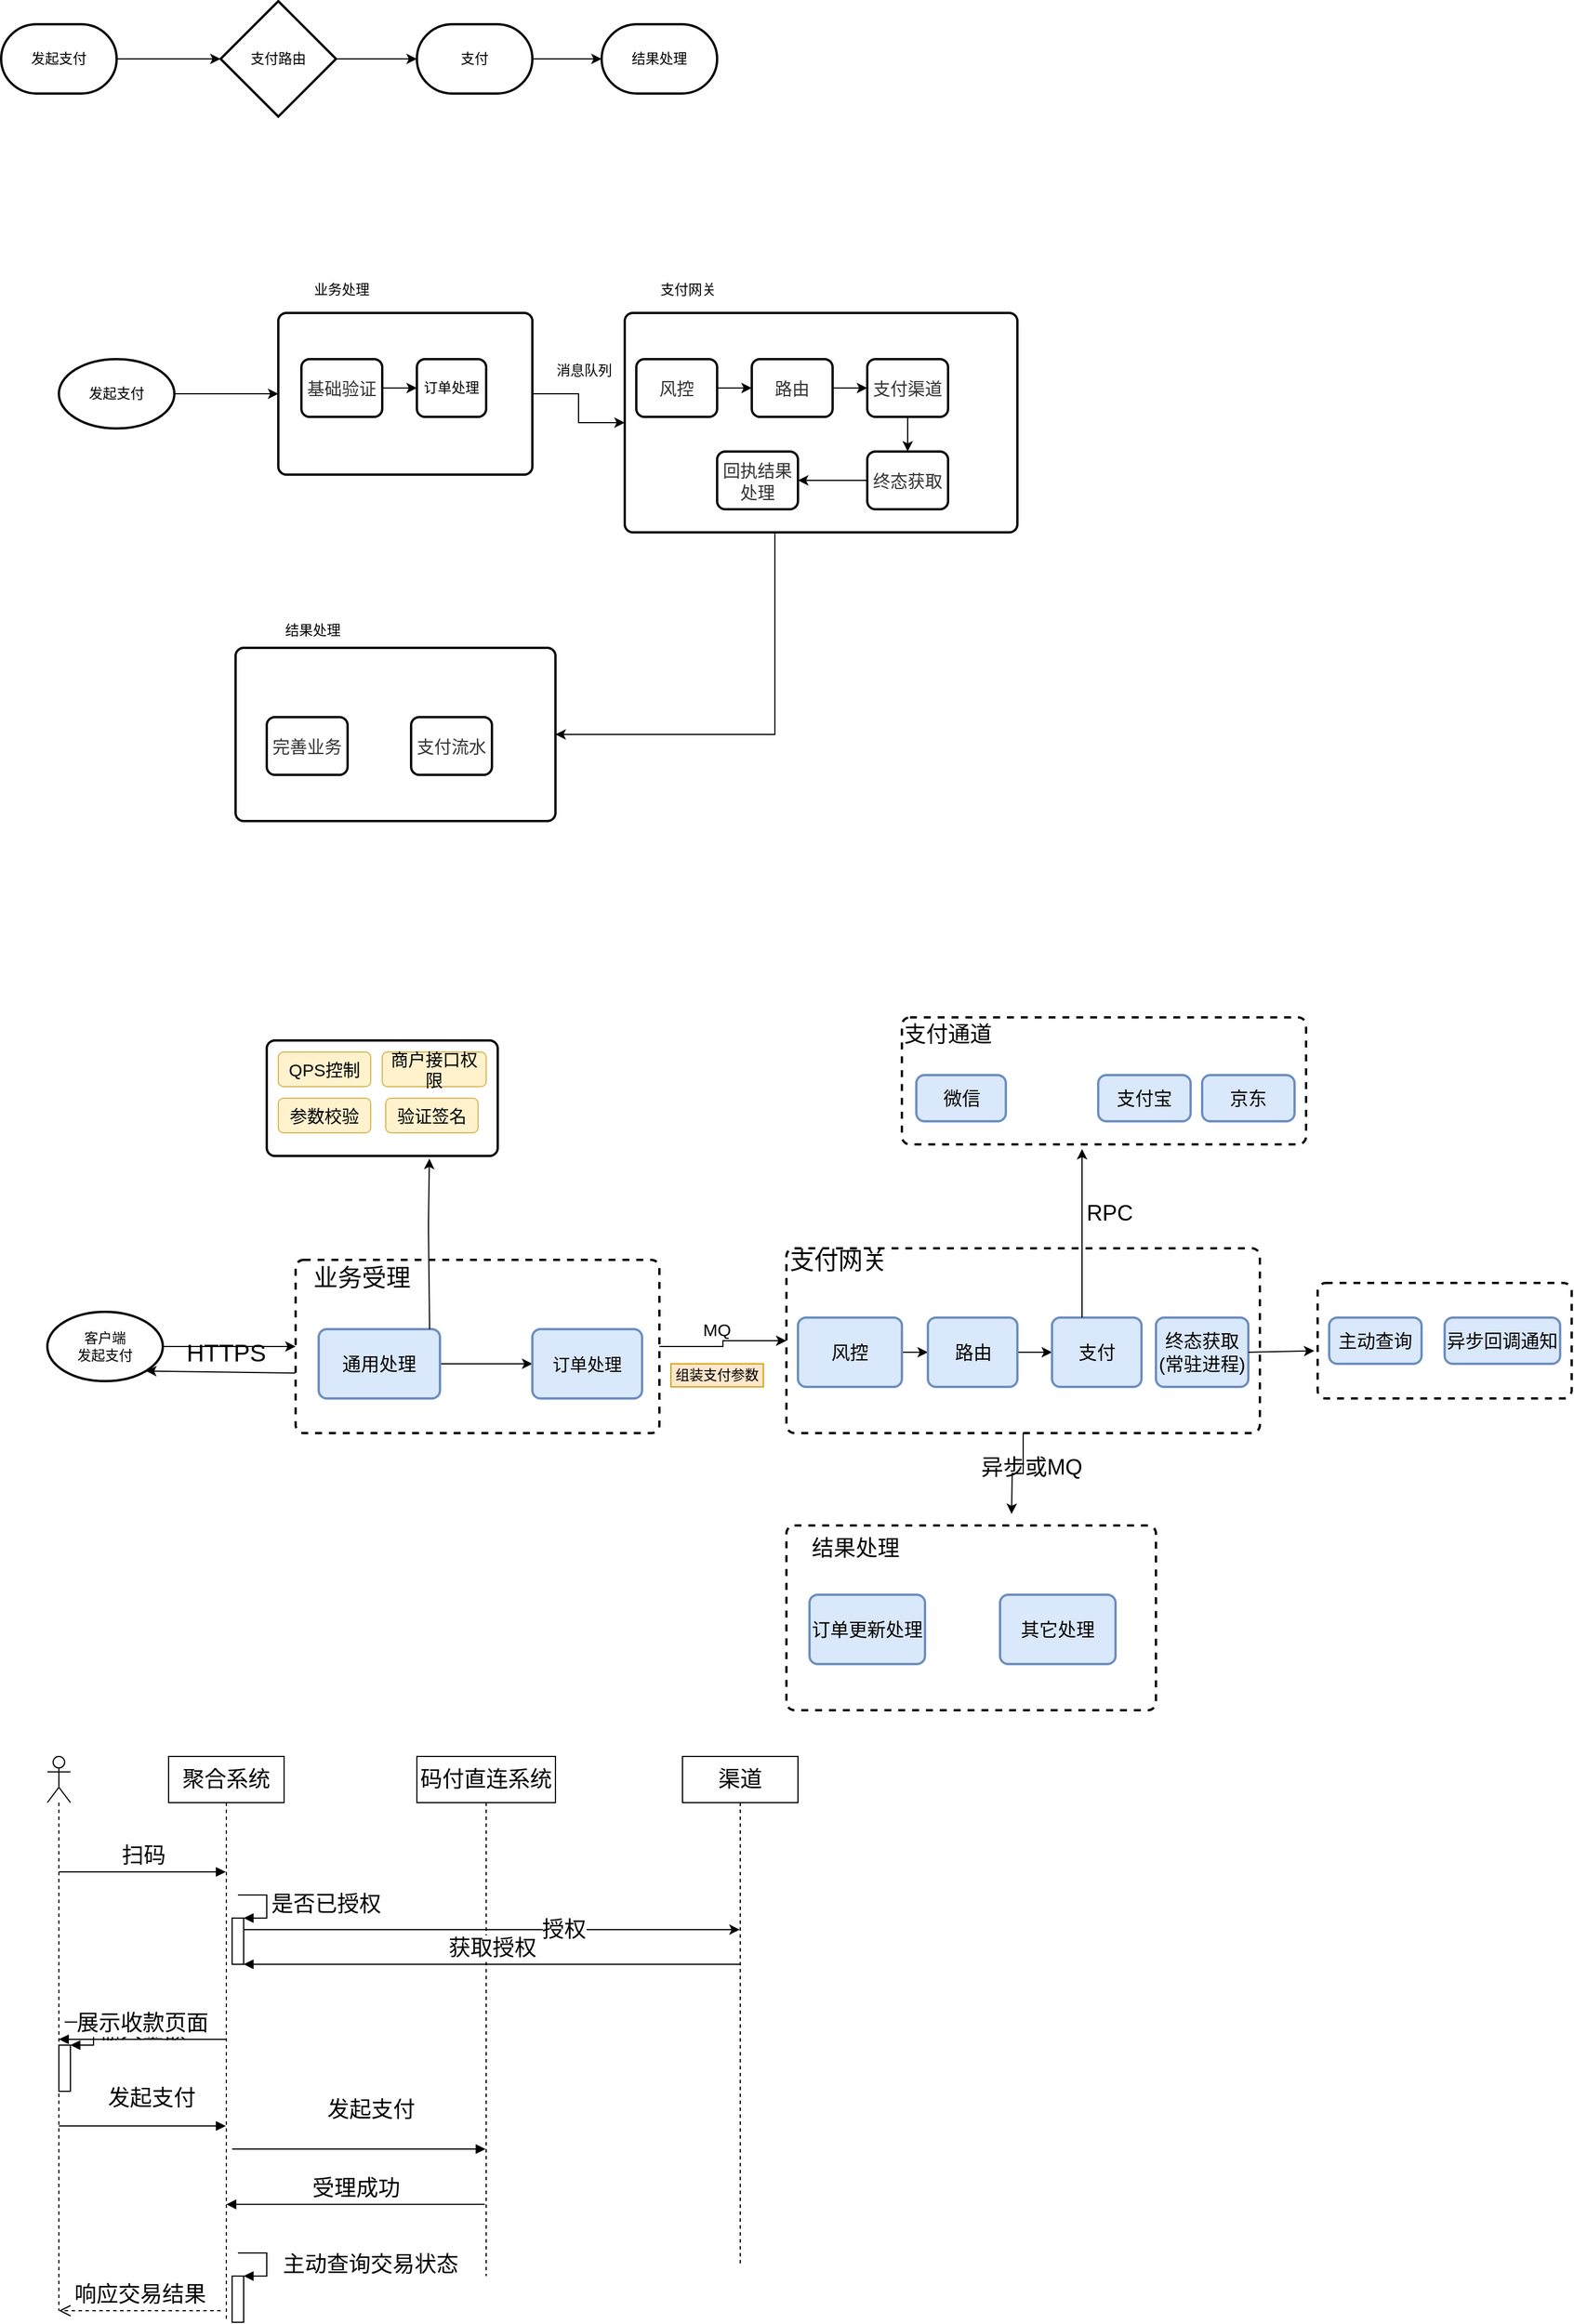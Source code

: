 <mxfile version="12.7.0" type="github">
  <diagram id="icoGu03oYGABaPcr3V4Y" name="Page-1">
    <mxGraphModel dx="1038" dy="547" grid="1" gridSize="10" guides="1" tooltips="1" connect="1" arrows="1" fold="1" page="1" pageScale="1" pageWidth="827" pageHeight="1169" math="0" shadow="0">
      <root>
        <mxCell id="0"/>
        <mxCell id="1" parent="0"/>
        <mxCell id="W3oitvMvnciTX-xYWSEt-6" value="" style="edgeStyle=orthogonalEdgeStyle;rounded=0;orthogonalLoop=1;jettySize=auto;html=1;" parent="1" source="W3oitvMvnciTX-xYWSEt-1" target="W3oitvMvnciTX-xYWSEt-5" edge="1">
          <mxGeometry relative="1" as="geometry"/>
        </mxCell>
        <mxCell id="W3oitvMvnciTX-xYWSEt-1" value="发起支付" style="strokeWidth=2;html=1;shape=mxgraph.flowchart.terminator;whiteSpace=wrap;" parent="1" vertex="1">
          <mxGeometry x="40" y="200" width="100" height="60" as="geometry"/>
        </mxCell>
        <mxCell id="W3oitvMvnciTX-xYWSEt-8" value="" style="edgeStyle=orthogonalEdgeStyle;rounded=0;orthogonalLoop=1;jettySize=auto;html=1;" parent="1" source="W3oitvMvnciTX-xYWSEt-5" target="W3oitvMvnciTX-xYWSEt-7" edge="1">
          <mxGeometry relative="1" as="geometry"/>
        </mxCell>
        <mxCell id="W3oitvMvnciTX-xYWSEt-5" value="支付路由" style="strokeWidth=2;html=1;shape=mxgraph.flowchart.decision;whiteSpace=wrap;" parent="1" vertex="1">
          <mxGeometry x="230" y="180" width="100" height="100" as="geometry"/>
        </mxCell>
        <mxCell id="W3oitvMvnciTX-xYWSEt-10" value="" style="edgeStyle=orthogonalEdgeStyle;rounded=0;orthogonalLoop=1;jettySize=auto;html=1;" parent="1" source="W3oitvMvnciTX-xYWSEt-7" target="W3oitvMvnciTX-xYWSEt-9" edge="1">
          <mxGeometry relative="1" as="geometry"/>
        </mxCell>
        <mxCell id="W3oitvMvnciTX-xYWSEt-7" value="支付" style="strokeWidth=2;html=1;shape=mxgraph.flowchart.terminator;whiteSpace=wrap;" parent="1" vertex="1">
          <mxGeometry x="400" y="200" width="100" height="60" as="geometry"/>
        </mxCell>
        <mxCell id="W3oitvMvnciTX-xYWSEt-9" value="结果处理" style="strokeWidth=2;html=1;shape=mxgraph.flowchart.terminator;whiteSpace=wrap;" parent="1" vertex="1">
          <mxGeometry x="560" y="200" width="100" height="60" as="geometry"/>
        </mxCell>
        <mxCell id="W3oitvMvnciTX-xYWSEt-13" value="" style="edgeStyle=orthogonalEdgeStyle;rounded=0;orthogonalLoop=1;jettySize=auto;html=1;" parent="1" source="W3oitvMvnciTX-xYWSEt-11" target="W3oitvMvnciTX-xYWSEt-12" edge="1">
          <mxGeometry relative="1" as="geometry"/>
        </mxCell>
        <mxCell id="W3oitvMvnciTX-xYWSEt-11" value="发起支付" style="strokeWidth=2;html=1;shape=mxgraph.flowchart.start_1;whiteSpace=wrap;" parent="1" vertex="1">
          <mxGeometry x="90" y="490" width="100" height="60" as="geometry"/>
        </mxCell>
        <mxCell id="W3oitvMvnciTX-xYWSEt-22" value="" style="edgeStyle=orthogonalEdgeStyle;rounded=0;orthogonalLoop=1;jettySize=auto;html=1;" parent="1" source="W3oitvMvnciTX-xYWSEt-12" target="W3oitvMvnciTX-xYWSEt-21" edge="1">
          <mxGeometry relative="1" as="geometry"/>
        </mxCell>
        <mxCell id="W3oitvMvnciTX-xYWSEt-12" value="" style="rounded=1;whiteSpace=wrap;html=1;absoluteArcSize=1;arcSize=14;strokeWidth=2;" parent="1" vertex="1">
          <mxGeometry x="280" y="450" width="220" height="140" as="geometry"/>
        </mxCell>
        <mxCell id="W3oitvMvnciTX-xYWSEt-34" value="" style="edgeStyle=orthogonalEdgeStyle;rounded=0;orthogonalLoop=1;jettySize=auto;html=1;" parent="1" source="W3oitvMvnciTX-xYWSEt-21" target="W3oitvMvnciTX-xYWSEt-33" edge="1">
          <mxGeometry relative="1" as="geometry">
            <Array as="points">
              <mxPoint x="710" y="815"/>
            </Array>
          </mxGeometry>
        </mxCell>
        <mxCell id="W3oitvMvnciTX-xYWSEt-21" value="" style="rounded=1;whiteSpace=wrap;html=1;absoluteArcSize=1;arcSize=14;strokeWidth=2;" parent="1" vertex="1">
          <mxGeometry x="580" y="450" width="340" height="190" as="geometry"/>
        </mxCell>
        <mxCell id="W3oitvMvnciTX-xYWSEt-33" value="" style="rounded=1;whiteSpace=wrap;html=1;absoluteArcSize=1;arcSize=14;strokeWidth=2;" parent="1" vertex="1">
          <mxGeometry x="243" y="740" width="277" height="150" as="geometry"/>
        </mxCell>
        <mxCell id="W3oitvMvnciTX-xYWSEt-17" value="" style="edgeStyle=orthogonalEdgeStyle;rounded=0;orthogonalLoop=1;jettySize=auto;html=1;" parent="1" source="W3oitvMvnciTX-xYWSEt-15" target="W3oitvMvnciTX-xYWSEt-16" edge="1">
          <mxGeometry relative="1" as="geometry"/>
        </mxCell>
        <mxCell id="W3oitvMvnciTX-xYWSEt-15" value="&lt;span style=&quot;color: rgb(51 , 51 , 51) ; font-family: &amp;#34;helvetica neue&amp;#34; , &amp;#34;arial&amp;#34; , &amp;#34;hiragino sans gb&amp;#34; , &amp;#34;stheiti&amp;#34; , &amp;#34;microsoft yahei&amp;#34; , &amp;#34;wenquanyi micro hei&amp;#34; , &amp;#34;simsun&amp;#34; , &amp;#34;song&amp;#34; , sans-serif ; font-size: 15px ; background-color: rgb(255 , 255 , 255)&quot;&gt;基础验证&lt;/span&gt;" style="rounded=1;whiteSpace=wrap;html=1;absoluteArcSize=1;arcSize=14;strokeWidth=2;" parent="1" vertex="1">
          <mxGeometry x="300" y="490" width="70" height="50" as="geometry"/>
        </mxCell>
        <mxCell id="W3oitvMvnciTX-xYWSEt-16" value="订单处理" style="rounded=1;whiteSpace=wrap;html=1;absoluteArcSize=1;arcSize=14;strokeWidth=2;" parent="1" vertex="1">
          <mxGeometry x="400" y="490" width="60" height="50" as="geometry"/>
        </mxCell>
        <mxCell id="W3oitvMvnciTX-xYWSEt-20" value="业务处理" style="text;html=1;strokeColor=none;fillColor=none;align=center;verticalAlign=middle;whiteSpace=wrap;rounded=0;" parent="1" vertex="1">
          <mxGeometry x="280" y="420" width="110" height="20" as="geometry"/>
        </mxCell>
        <mxCell id="W3oitvMvnciTX-xYWSEt-26" value="" style="edgeStyle=orthogonalEdgeStyle;rounded=0;orthogonalLoop=1;jettySize=auto;html=1;" parent="1" source="W3oitvMvnciTX-xYWSEt-23" target="W3oitvMvnciTX-xYWSEt-25" edge="1">
          <mxGeometry relative="1" as="geometry"/>
        </mxCell>
        <mxCell id="W3oitvMvnciTX-xYWSEt-23" value="&lt;font color=&quot;#333333&quot; face=&quot;helvetica neue, arial, hiragino sans gb, stheiti, microsoft yahei, wenquanyi micro hei, simsun, song, sans-serif&quot;&gt;&lt;span style=&quot;font-size: 15px ; background-color: rgb(255 , 255 , 255)&quot;&gt;风控&lt;/span&gt;&lt;/font&gt;" style="rounded=1;whiteSpace=wrap;html=1;absoluteArcSize=1;arcSize=14;strokeWidth=2;" parent="1" vertex="1">
          <mxGeometry x="590" y="490" width="70" height="50" as="geometry"/>
        </mxCell>
        <mxCell id="W3oitvMvnciTX-xYWSEt-28" value="" style="edgeStyle=orthogonalEdgeStyle;rounded=0;orthogonalLoop=1;jettySize=auto;html=1;" parent="1" source="W3oitvMvnciTX-xYWSEt-25" target="W3oitvMvnciTX-xYWSEt-27" edge="1">
          <mxGeometry relative="1" as="geometry"/>
        </mxCell>
        <mxCell id="W3oitvMvnciTX-xYWSEt-25" value="&lt;font color=&quot;#333333&quot; face=&quot;helvetica neue, arial, hiragino sans gb, stheiti, microsoft yahei, wenquanyi micro hei, simsun, song, sans-serif&quot;&gt;&lt;span style=&quot;font-size: 15px ; background-color: rgb(255 , 255 , 255)&quot;&gt;路由&lt;/span&gt;&lt;/font&gt;" style="rounded=1;whiteSpace=wrap;html=1;absoluteArcSize=1;arcSize=14;strokeWidth=2;" parent="1" vertex="1">
          <mxGeometry x="690" y="490" width="70" height="50" as="geometry"/>
        </mxCell>
        <mxCell id="W3oitvMvnciTX-xYWSEt-30" value="" style="edgeStyle=orthogonalEdgeStyle;rounded=0;orthogonalLoop=1;jettySize=auto;html=1;" parent="1" source="W3oitvMvnciTX-xYWSEt-27" target="W3oitvMvnciTX-xYWSEt-29" edge="1">
          <mxGeometry relative="1" as="geometry"/>
        </mxCell>
        <mxCell id="W3oitvMvnciTX-xYWSEt-27" value="&lt;font color=&quot;#333333&quot; face=&quot;helvetica neue, arial, hiragino sans gb, stheiti, microsoft yahei, wenquanyi micro hei, simsun, song, sans-serif&quot;&gt;&lt;span style=&quot;font-size: 15px ; background-color: rgb(255 , 255 , 255)&quot;&gt;支付渠道&lt;/span&gt;&lt;/font&gt;" style="rounded=1;whiteSpace=wrap;html=1;absoluteArcSize=1;arcSize=14;strokeWidth=2;" parent="1" vertex="1">
          <mxGeometry x="790" y="490" width="70" height="50" as="geometry"/>
        </mxCell>
        <mxCell id="W3oitvMvnciTX-xYWSEt-32" value="" style="edgeStyle=orthogonalEdgeStyle;rounded=0;orthogonalLoop=1;jettySize=auto;html=1;" parent="1" source="W3oitvMvnciTX-xYWSEt-29" target="W3oitvMvnciTX-xYWSEt-31" edge="1">
          <mxGeometry relative="1" as="geometry"/>
        </mxCell>
        <mxCell id="W3oitvMvnciTX-xYWSEt-29" value="&lt;font color=&quot;#333333&quot; face=&quot;helvetica neue, arial, hiragino sans gb, stheiti, microsoft yahei, wenquanyi micro hei, simsun, song, sans-serif&quot;&gt;&lt;span style=&quot;font-size: 15px ; background-color: rgb(255 , 255 , 255)&quot;&gt;终态获取&lt;/span&gt;&lt;/font&gt;" style="rounded=1;whiteSpace=wrap;html=1;absoluteArcSize=1;arcSize=14;strokeWidth=2;" parent="1" vertex="1">
          <mxGeometry x="790" y="570" width="70" height="50" as="geometry"/>
        </mxCell>
        <mxCell id="W3oitvMvnciTX-xYWSEt-31" value="&lt;font color=&quot;#333333&quot; face=&quot;helvetica neue, arial, hiragino sans gb, stheiti, microsoft yahei, wenquanyi micro hei, simsun, song, sans-serif&quot;&gt;&lt;span style=&quot;font-size: 15px ; background-color: rgb(255 , 255 , 255)&quot;&gt;回执结果处理&lt;/span&gt;&lt;/font&gt;" style="rounded=1;whiteSpace=wrap;html=1;absoluteArcSize=1;arcSize=14;strokeWidth=2;" parent="1" vertex="1">
          <mxGeometry x="660" y="570" width="70" height="50" as="geometry"/>
        </mxCell>
        <mxCell id="W3oitvMvnciTX-xYWSEt-24" value="消息队列" style="text;html=1;strokeColor=none;fillColor=none;align=center;verticalAlign=middle;whiteSpace=wrap;rounded=0;" parent="1" vertex="1">
          <mxGeometry x="520" y="490" width="50" height="20" as="geometry"/>
        </mxCell>
        <mxCell id="W3oitvMvnciTX-xYWSEt-35" value="&lt;font color=&quot;#333333&quot; face=&quot;helvetica neue, arial, hiragino sans gb, stheiti, microsoft yahei, wenquanyi micro hei, simsun, song, sans-serif&quot;&gt;&lt;span style=&quot;font-size: 15px ; background-color: rgb(255 , 255 , 255)&quot;&gt;完善业务&lt;/span&gt;&lt;/font&gt;" style="rounded=1;whiteSpace=wrap;html=1;absoluteArcSize=1;arcSize=14;strokeWidth=2;" parent="1" vertex="1">
          <mxGeometry x="270" y="800" width="70" height="50" as="geometry"/>
        </mxCell>
        <mxCell id="W3oitvMvnciTX-xYWSEt-36" value="&lt;font color=&quot;#333333&quot; face=&quot;helvetica neue, arial, hiragino sans gb, stheiti, microsoft yahei, wenquanyi micro hei, simsun, song, sans-serif&quot;&gt;&lt;span style=&quot;font-size: 15px ; background-color: rgb(255 , 255 , 255)&quot;&gt;支付流水&lt;/span&gt;&lt;/font&gt;" style="rounded=1;whiteSpace=wrap;html=1;absoluteArcSize=1;arcSize=14;strokeWidth=2;" parent="1" vertex="1">
          <mxGeometry x="395" y="800" width="70" height="50" as="geometry"/>
        </mxCell>
        <mxCell id="W3oitvMvnciTX-xYWSEt-37" value="结果处理" style="text;html=1;strokeColor=none;fillColor=none;align=center;verticalAlign=middle;whiteSpace=wrap;rounded=0;" parent="1" vertex="1">
          <mxGeometry x="250" y="710" width="120" height="30" as="geometry"/>
        </mxCell>
        <mxCell id="W3oitvMvnciTX-xYWSEt-38" value="支付网关" style="text;html=1;strokeColor=none;fillColor=none;align=center;verticalAlign=middle;whiteSpace=wrap;rounded=0;" parent="1" vertex="1">
          <mxGeometry x="580" y="420" width="110" height="20" as="geometry"/>
        </mxCell>
        <mxCell id="W3oitvMvnciTX-xYWSEt-45" style="edgeStyle=orthogonalEdgeStyle;rounded=0;orthogonalLoop=1;jettySize=auto;html=1;entryX=0;entryY=0.5;entryDx=0;entryDy=0;" parent="1" source="W3oitvMvnciTX-xYWSEt-39" target="W3oitvMvnciTX-xYWSEt-40" edge="1">
          <mxGeometry relative="1" as="geometry"/>
        </mxCell>
        <mxCell id="W3oitvMvnciTX-xYWSEt-39" value="客户端&lt;br&gt;发起支付" style="strokeWidth=2;html=1;shape=mxgraph.flowchart.start_1;whiteSpace=wrap;" parent="1" vertex="1">
          <mxGeometry x="80" y="1315" width="100" height="60" as="geometry"/>
        </mxCell>
        <mxCell id="W3oitvMvnciTX-xYWSEt-59" value="" style="edgeStyle=orthogonalEdgeStyle;rounded=0;orthogonalLoop=1;jettySize=auto;html=1;fontSize=15;" parent="1" source="W3oitvMvnciTX-xYWSEt-40" target="W3oitvMvnciTX-xYWSEt-58" edge="1">
          <mxGeometry relative="1" as="geometry"/>
        </mxCell>
        <mxCell id="W3oitvMvnciTX-xYWSEt-40" value="" style="rounded=1;whiteSpace=wrap;html=1;absoluteArcSize=1;arcSize=14;strokeWidth=2;dashed=1;" parent="1" vertex="1">
          <mxGeometry x="295" y="1270" width="315" height="150" as="geometry"/>
        </mxCell>
        <mxCell id="W3oitvMvnciTX-xYWSEt-81" value="" style="edgeStyle=orthogonalEdgeStyle;rounded=0;orthogonalLoop=1;jettySize=auto;html=1;fontSize=19;" parent="1" source="W3oitvMvnciTX-xYWSEt-58" edge="1">
          <mxGeometry relative="1" as="geometry">
            <mxPoint x="915" y="1490" as="targetPoint"/>
          </mxGeometry>
        </mxCell>
        <mxCell id="W3oitvMvnciTX-xYWSEt-58" value="" style="rounded=1;whiteSpace=wrap;html=1;absoluteArcSize=1;arcSize=14;strokeWidth=2;dashed=1;" parent="1" vertex="1">
          <mxGeometry x="720" y="1260" width="410" height="160" as="geometry"/>
        </mxCell>
        <mxCell id="W3oitvMvnciTX-xYWSEt-80" value="" style="rounded=1;whiteSpace=wrap;html=1;absoluteArcSize=1;arcSize=14;strokeWidth=2;dashed=1;" parent="1" vertex="1">
          <mxGeometry x="720" y="1500" width="320" height="160" as="geometry"/>
        </mxCell>
        <mxCell id="W3oitvMvnciTX-xYWSEt-71" value="" style="rounded=1;whiteSpace=wrap;html=1;absoluteArcSize=1;arcSize=14;strokeWidth=2;dashed=1;" parent="1" vertex="1">
          <mxGeometry x="820" y="1060" width="350" height="110" as="geometry"/>
        </mxCell>
        <mxCell id="W3oitvMvnciTX-xYWSEt-46" value="业务受理" style="text;html=1;strokeColor=none;fillColor=none;align=center;verticalAlign=middle;whiteSpace=wrap;rounded=0;dashed=1;fontSize=21;" parent="1" vertex="1">
          <mxGeometry x="300" y="1270" width="105" height="30" as="geometry"/>
        </mxCell>
        <mxCell id="W3oitvMvnciTX-xYWSEt-56" value="" style="edgeStyle=orthogonalEdgeStyle;rounded=0;orthogonalLoop=1;jettySize=auto;html=1;fontSize=15;" parent="1" source="W3oitvMvnciTX-xYWSEt-47" target="W3oitvMvnciTX-xYWSEt-55" edge="1">
          <mxGeometry relative="1" as="geometry"/>
        </mxCell>
        <mxCell id="W3oitvMvnciTX-xYWSEt-47" value="通用处理" style="rounded=1;whiteSpace=wrap;html=1;absoluteArcSize=1;arcSize=14;strokeWidth=2;fontSize=16;fillColor=#dae8fc;strokeColor=#6c8ebf;" parent="1" vertex="1">
          <mxGeometry x="315" y="1330" width="105" height="60" as="geometry"/>
        </mxCell>
        <mxCell id="W3oitvMvnciTX-xYWSEt-55" value="订单处理" style="rounded=1;whiteSpace=wrap;html=1;absoluteArcSize=1;arcSize=14;strokeWidth=2;fontSize=15;fillColor=#dae8fc;strokeColor=#6c8ebf;" parent="1" vertex="1">
          <mxGeometry x="500" y="1330" width="95" height="60" as="geometry"/>
        </mxCell>
        <mxCell id="W3oitvMvnciTX-xYWSEt-48" value="HTTPS" style="text;html=1;strokeColor=none;fillColor=none;align=center;verticalAlign=middle;whiteSpace=wrap;rounded=0;fontSize=21;" parent="1" vertex="1">
          <mxGeometry x="195" y="1340" width="80" height="20" as="geometry"/>
        </mxCell>
        <mxCell id="W3oitvMvnciTX-xYWSEt-49" value="" style="rounded=1;whiteSpace=wrap;html=1;absoluteArcSize=1;arcSize=14;strokeWidth=2;fontSize=21;" parent="1" vertex="1">
          <mxGeometry x="270" y="1080" width="200" height="100" as="geometry"/>
        </mxCell>
        <mxCell id="W3oitvMvnciTX-xYWSEt-50" value="QPS控制" style="rounded=1;whiteSpace=wrap;html=1;fontSize=15;fillColor=#fff2cc;strokeColor=#d6b656;" parent="1" vertex="1">
          <mxGeometry x="280" y="1090" width="80" height="30" as="geometry"/>
        </mxCell>
        <mxCell id="W3oitvMvnciTX-xYWSEt-51" value="参数校验" style="rounded=1;whiteSpace=wrap;html=1;fontSize=15;fillColor=#fff2cc;strokeColor=#d6b656;" parent="1" vertex="1">
          <mxGeometry x="280" y="1130" width="80" height="30" as="geometry"/>
        </mxCell>
        <mxCell id="W3oitvMvnciTX-xYWSEt-52" value="商户接口权限" style="rounded=1;whiteSpace=wrap;html=1;fontSize=15;fillColor=#fff2cc;strokeColor=#d6b656;" parent="1" vertex="1">
          <mxGeometry x="370" y="1090" width="90" height="30" as="geometry"/>
        </mxCell>
        <mxCell id="W3oitvMvnciTX-xYWSEt-54" value="验证签名" style="rounded=1;whiteSpace=wrap;html=1;fontSize=15;fillColor=#fff2cc;strokeColor=#d6b656;" parent="1" vertex="1">
          <mxGeometry x="373" y="1130" width="80" height="30" as="geometry"/>
        </mxCell>
        <mxCell id="W3oitvMvnciTX-xYWSEt-57" value="" style="endArrow=classic;html=1;fontSize=15;entryX=0.704;entryY=1.024;entryDx=0;entryDy=0;entryPerimeter=0;" parent="1" target="W3oitvMvnciTX-xYWSEt-49" edge="1">
          <mxGeometry width="50" height="50" relative="1" as="geometry">
            <mxPoint x="411" y="1330" as="sourcePoint"/>
            <mxPoint x="380" y="1300" as="targetPoint"/>
            <Array as="points">
              <mxPoint x="410" y="1240"/>
            </Array>
          </mxGeometry>
        </mxCell>
        <mxCell id="W3oitvMvnciTX-xYWSEt-60" value="" style="endArrow=classic;html=1;fontSize=15;entryX=0.855;entryY=0.855;entryDx=0;entryDy=0;entryPerimeter=0;exitX=-0.001;exitY=0.653;exitDx=0;exitDy=0;exitPerimeter=0;" parent="1" source="W3oitvMvnciTX-xYWSEt-40" target="W3oitvMvnciTX-xYWSEt-39" edge="1">
          <mxGeometry width="50" height="50" relative="1" as="geometry">
            <mxPoint x="294" y="1381" as="sourcePoint"/>
            <mxPoint x="300" y="1400" as="targetPoint"/>
          </mxGeometry>
        </mxCell>
        <mxCell id="W3oitvMvnciTX-xYWSEt-61" value="MQ" style="text;html=1;strokeColor=none;fillColor=none;align=center;verticalAlign=middle;whiteSpace=wrap;rounded=0;fontSize=15;" parent="1" vertex="1">
          <mxGeometry x="640" y="1320" width="40" height="20" as="geometry"/>
        </mxCell>
        <mxCell id="W3oitvMvnciTX-xYWSEt-63" value="支付网关" style="text;html=1;strokeColor=none;fillColor=none;align=center;verticalAlign=middle;whiteSpace=wrap;rounded=0;fontSize=21;" parent="1" vertex="1">
          <mxGeometry x="720" y="1255" width="90" height="30" as="geometry"/>
        </mxCell>
        <mxCell id="W3oitvMvnciTX-xYWSEt-64" value="组装支付参数" style="text;html=1;strokeColor=#d79b00;fillColor=#ffe6cc;align=center;verticalAlign=middle;whiteSpace=wrap;rounded=0;fontSize=12;" parent="1" vertex="1">
          <mxGeometry x="620" y="1360" width="80" height="20" as="geometry"/>
        </mxCell>
        <mxCell id="W3oitvMvnciTX-xYWSEt-68" value="" style="edgeStyle=orthogonalEdgeStyle;rounded=0;orthogonalLoop=1;jettySize=auto;html=1;fontSize=12;" parent="1" source="W3oitvMvnciTX-xYWSEt-66" target="W3oitvMvnciTX-xYWSEt-67" edge="1">
          <mxGeometry relative="1" as="geometry"/>
        </mxCell>
        <mxCell id="W3oitvMvnciTX-xYWSEt-66" value="风控" style="rounded=1;whiteSpace=wrap;html=1;absoluteArcSize=1;arcSize=14;strokeWidth=2;fontSize=16;fillColor=#dae8fc;strokeColor=#6c8ebf;" parent="1" vertex="1">
          <mxGeometry x="730" y="1320" width="90" height="60" as="geometry"/>
        </mxCell>
        <mxCell id="F85r_ZD3xrN6bj5FwzcK-2" value="" style="edgeStyle=orthogonalEdgeStyle;rounded=0;orthogonalLoop=1;jettySize=auto;html=1;fontSize=19;" edge="1" parent="1" source="W3oitvMvnciTX-xYWSEt-67" target="F85r_ZD3xrN6bj5FwzcK-1">
          <mxGeometry relative="1" as="geometry"/>
        </mxCell>
        <mxCell id="W3oitvMvnciTX-xYWSEt-67" value="路由" style="rounded=1;whiteSpace=wrap;html=1;absoluteArcSize=1;arcSize=14;strokeWidth=2;fontSize=16;fillColor=#dae8fc;strokeColor=#6c8ebf;" parent="1" vertex="1">
          <mxGeometry x="842.5" y="1320" width="77.5" height="60" as="geometry"/>
        </mxCell>
        <mxCell id="F85r_ZD3xrN6bj5FwzcK-1" value="支付" style="rounded=1;whiteSpace=wrap;html=1;absoluteArcSize=1;arcSize=14;strokeWidth=2;fontSize=16;fillColor=#dae8fc;strokeColor=#6c8ebf;" vertex="1" parent="1">
          <mxGeometry x="950" y="1320" width="77.5" height="60" as="geometry"/>
        </mxCell>
        <mxCell id="W3oitvMvnciTX-xYWSEt-88" value="终态获取&lt;br&gt;(常驻进程)" style="rounded=1;whiteSpace=wrap;html=1;absoluteArcSize=1;arcSize=14;strokeWidth=2;fontSize=16;fillColor=#dae8fc;strokeColor=#6c8ebf;" parent="1" vertex="1">
          <mxGeometry x="1040" y="1320" width="80" height="60" as="geometry"/>
        </mxCell>
        <mxCell id="W3oitvMvnciTX-xYWSEt-73" value="支付通道" style="text;html=1;strokeColor=none;fillColor=none;align=center;verticalAlign=middle;whiteSpace=wrap;rounded=0;fontSize=19;" parent="1" vertex="1">
          <mxGeometry x="820" y="1060" width="80" height="30" as="geometry"/>
        </mxCell>
        <mxCell id="W3oitvMvnciTX-xYWSEt-74" value="微信" style="rounded=1;whiteSpace=wrap;html=1;absoluteArcSize=1;arcSize=14;strokeWidth=2;fontSize=16;fillColor=#dae8fc;strokeColor=#6c8ebf;" parent="1" vertex="1">
          <mxGeometry x="832.5" y="1110" width="77.5" height="40" as="geometry"/>
        </mxCell>
        <mxCell id="W3oitvMvnciTX-xYWSEt-75" value="支付宝" style="rounded=1;whiteSpace=wrap;html=1;absoluteArcSize=1;arcSize=14;strokeWidth=2;fontSize=16;fillColor=#dae8fc;strokeColor=#6c8ebf;" parent="1" vertex="1">
          <mxGeometry x="990" y="1110" width="80" height="40" as="geometry"/>
        </mxCell>
        <mxCell id="W3oitvMvnciTX-xYWSEt-76" value="京东" style="rounded=1;whiteSpace=wrap;html=1;absoluteArcSize=1;arcSize=14;strokeWidth=2;fontSize=16;fillColor=#dae8fc;strokeColor=#6c8ebf;" parent="1" vertex="1">
          <mxGeometry x="1080" y="1110" width="80" height="40" as="geometry"/>
        </mxCell>
        <mxCell id="W3oitvMvnciTX-xYWSEt-79" value="RPC" style="text;html=1;strokeColor=none;fillColor=none;align=center;verticalAlign=middle;whiteSpace=wrap;rounded=0;fontSize=19;" parent="1" vertex="1">
          <mxGeometry x="980" y="1220" width="40" height="20" as="geometry"/>
        </mxCell>
        <mxCell id="W3oitvMvnciTX-xYWSEt-82" value="异步或MQ" style="text;html=1;strokeColor=none;fillColor=none;align=center;verticalAlign=middle;whiteSpace=wrap;rounded=0;fontSize=19;" parent="1" vertex="1">
          <mxGeometry x="885" y="1440" width="95" height="20" as="geometry"/>
        </mxCell>
        <mxCell id="W3oitvMvnciTX-xYWSEt-83" value="结果处理" style="text;html=1;strokeColor=none;fillColor=none;align=center;verticalAlign=middle;whiteSpace=wrap;rounded=0;fontSize=19;" parent="1" vertex="1">
          <mxGeometry x="730" y="1510" width="100" height="20" as="geometry"/>
        </mxCell>
        <mxCell id="W3oitvMvnciTX-xYWSEt-84" value="订单更新处理" style="rounded=1;whiteSpace=wrap;html=1;absoluteArcSize=1;arcSize=14;strokeWidth=2;fontSize=16;fillColor=#dae8fc;strokeColor=#6c8ebf;" parent="1" vertex="1">
          <mxGeometry x="740" y="1560" width="100" height="60" as="geometry"/>
        </mxCell>
        <mxCell id="W3oitvMvnciTX-xYWSEt-90" value="" style="rounded=1;whiteSpace=wrap;html=1;absoluteArcSize=1;arcSize=14;strokeWidth=2;dashed=1;" parent="1" vertex="1">
          <mxGeometry x="1180" y="1290" width="220" height="100" as="geometry"/>
        </mxCell>
        <mxCell id="W3oitvMvnciTX-xYWSEt-91" value="主动查询" style="rounded=1;whiteSpace=wrap;html=1;absoluteArcSize=1;arcSize=14;strokeWidth=2;fontSize=16;fillColor=#dae8fc;strokeColor=#6c8ebf;" parent="1" vertex="1">
          <mxGeometry x="1190" y="1320" width="80" height="40" as="geometry"/>
        </mxCell>
        <mxCell id="W3oitvMvnciTX-xYWSEt-92" value="异步回调通知" style="rounded=1;whiteSpace=wrap;html=1;absoluteArcSize=1;arcSize=14;strokeWidth=2;fontSize=16;fillColor=#dae8fc;strokeColor=#6c8ebf;" parent="1" vertex="1">
          <mxGeometry x="1290" y="1320" width="100" height="40" as="geometry"/>
        </mxCell>
        <mxCell id="W3oitvMvnciTX-xYWSEt-93" value="" style="endArrow=classic;html=1;fontSize=19;entryX=-0.013;entryY=0.588;entryDx=0;entryDy=0;entryPerimeter=0;exitX=1;exitY=0.5;exitDx=0;exitDy=0;" parent="1" source="W3oitvMvnciTX-xYWSEt-88" target="W3oitvMvnciTX-xYWSEt-90" edge="1">
          <mxGeometry width="50" height="50" relative="1" as="geometry">
            <mxPoint x="1070" y="1390" as="sourcePoint"/>
            <mxPoint x="1120" y="1340" as="targetPoint"/>
          </mxGeometry>
        </mxCell>
        <mxCell id="W3oitvMvnciTX-xYWSEt-94" value="其它处理" style="rounded=1;whiteSpace=wrap;html=1;absoluteArcSize=1;arcSize=14;strokeWidth=2;fontSize=16;fillColor=#dae8fc;strokeColor=#6c8ebf;" parent="1" vertex="1">
          <mxGeometry x="905" y="1560" width="100" height="60" as="geometry"/>
        </mxCell>
        <mxCell id="F85r_ZD3xrN6bj5FwzcK-3" value="" style="endArrow=classic;html=1;fontSize=19;" edge="1" parent="1">
          <mxGeometry width="50" height="50" relative="1" as="geometry">
            <mxPoint x="976" y="1320" as="sourcePoint"/>
            <mxPoint x="976" y="1174" as="targetPoint"/>
          </mxGeometry>
        </mxCell>
        <mxCell id="F85r_ZD3xrN6bj5FwzcK-6" value="" style="shape=umlLifeline;participant=umlActor;perimeter=lifelinePerimeter;whiteSpace=wrap;html=1;container=1;collapsible=0;recursiveResize=0;verticalAlign=top;spacingTop=36;labelBackgroundColor=#ffffff;outlineConnect=0;fontSize=19;" vertex="1" parent="1">
          <mxGeometry x="80" y="1700" width="20" height="480" as="geometry"/>
        </mxCell>
        <mxCell id="F85r_ZD3xrN6bj5FwzcK-11" value="扫码" style="html=1;verticalAlign=bottom;endArrow=block;fontSize=19;" edge="1" parent="F85r_ZD3xrN6bj5FwzcK-6" target="F85r_ZD3xrN6bj5FwzcK-8">
          <mxGeometry width="80" relative="1" as="geometry">
            <mxPoint x="10" y="100" as="sourcePoint"/>
            <mxPoint x="90" y="100" as="targetPoint"/>
          </mxGeometry>
        </mxCell>
        <mxCell id="F85r_ZD3xrN6bj5FwzcK-25" value="" style="html=1;points=[];perimeter=orthogonalPerimeter;fontSize=19;" vertex="1" parent="F85r_ZD3xrN6bj5FwzcK-6">
          <mxGeometry x="10" y="250" width="10" height="40" as="geometry"/>
        </mxCell>
        <mxCell id="F85r_ZD3xrN6bj5FwzcK-26" value="输入金额" style="edgeStyle=orthogonalEdgeStyle;html=1;align=left;spacingLeft=2;endArrow=block;rounded=0;entryX=1;entryY=0;fontSize=19;" edge="1" target="F85r_ZD3xrN6bj5FwzcK-25" parent="F85r_ZD3xrN6bj5FwzcK-6">
          <mxGeometry relative="1" as="geometry">
            <mxPoint x="15" y="230" as="sourcePoint"/>
            <Array as="points">
              <mxPoint x="40" y="230"/>
            </Array>
          </mxGeometry>
        </mxCell>
        <mxCell id="F85r_ZD3xrN6bj5FwzcK-27" value="发起支付" style="html=1;verticalAlign=bottom;endArrow=block;fontSize=19;" edge="1" parent="F85r_ZD3xrN6bj5FwzcK-6" target="F85r_ZD3xrN6bj5FwzcK-8">
          <mxGeometry x="0.107" y="10" width="80" relative="1" as="geometry">
            <mxPoint x="10" y="320" as="sourcePoint"/>
            <mxPoint x="90" y="320" as="targetPoint"/>
            <mxPoint as="offset"/>
          </mxGeometry>
        </mxCell>
        <mxCell id="F85r_ZD3xrN6bj5FwzcK-8" value="聚合系统" style="shape=umlLifeline;perimeter=lifelinePerimeter;whiteSpace=wrap;html=1;container=1;collapsible=0;recursiveResize=0;outlineConnect=0;fontSize=19;" vertex="1" parent="1">
          <mxGeometry x="185" y="1700" width="100" height="490" as="geometry"/>
        </mxCell>
        <mxCell id="F85r_ZD3xrN6bj5FwzcK-15" value="" style="html=1;points=[];perimeter=orthogonalPerimeter;fontSize=19;" vertex="1" parent="F85r_ZD3xrN6bj5FwzcK-8">
          <mxGeometry x="55" y="140" width="10" height="40" as="geometry"/>
        </mxCell>
        <mxCell id="F85r_ZD3xrN6bj5FwzcK-16" value="是否已授权" style="edgeStyle=orthogonalEdgeStyle;html=1;align=left;spacingLeft=2;endArrow=block;rounded=0;entryX=1;entryY=0;fontSize=19;" edge="1" target="F85r_ZD3xrN6bj5FwzcK-15" parent="F85r_ZD3xrN6bj5FwzcK-8">
          <mxGeometry relative="1" as="geometry">
            <mxPoint x="60" y="120" as="sourcePoint"/>
            <Array as="points">
              <mxPoint x="85" y="120"/>
            </Array>
          </mxGeometry>
        </mxCell>
        <mxCell id="F85r_ZD3xrN6bj5FwzcK-28" value="发起支付" style="html=1;verticalAlign=bottom;endArrow=block;fontSize=19;" edge="1" parent="F85r_ZD3xrN6bj5FwzcK-8" target="F85r_ZD3xrN6bj5FwzcK-12">
          <mxGeometry x="0.093" y="20" width="80" relative="1" as="geometry">
            <mxPoint x="55" y="340" as="sourcePoint"/>
            <mxPoint x="135" y="340" as="targetPoint"/>
            <mxPoint as="offset"/>
          </mxGeometry>
        </mxCell>
        <mxCell id="F85r_ZD3xrN6bj5FwzcK-34" value="" style="html=1;points=[];perimeter=orthogonalPerimeter;fontSize=19;" vertex="1" parent="F85r_ZD3xrN6bj5FwzcK-8">
          <mxGeometry x="55" y="450" width="10" height="40" as="geometry"/>
        </mxCell>
        <mxCell id="F85r_ZD3xrN6bj5FwzcK-35" value="主动查询交易状态" style="edgeStyle=orthogonalEdgeStyle;html=1;align=left;spacingLeft=2;endArrow=block;rounded=0;entryX=1;entryY=0;fontSize=19;" edge="1" target="F85r_ZD3xrN6bj5FwzcK-34" parent="F85r_ZD3xrN6bj5FwzcK-8">
          <mxGeometry x="0.385" y="-14" relative="1" as="geometry">
            <mxPoint x="60" y="430" as="sourcePoint"/>
            <Array as="points">
              <mxPoint x="85" y="430"/>
            </Array>
            <mxPoint x="10" y="4" as="offset"/>
          </mxGeometry>
        </mxCell>
        <mxCell id="F85r_ZD3xrN6bj5FwzcK-12" value="码付直连系统" style="shape=umlLifeline;perimeter=lifelinePerimeter;whiteSpace=wrap;html=1;container=1;collapsible=0;recursiveResize=0;outlineConnect=0;fontSize=19;" vertex="1" parent="1">
          <mxGeometry x="400" y="1700" width="120" height="450" as="geometry"/>
        </mxCell>
        <mxCell id="F85r_ZD3xrN6bj5FwzcK-14" value="渠道" style="shape=umlLifeline;perimeter=lifelinePerimeter;whiteSpace=wrap;html=1;container=1;collapsible=0;recursiveResize=0;outlineConnect=0;fontSize=19;" vertex="1" parent="1">
          <mxGeometry x="630" y="1700" width="100" height="440" as="geometry"/>
        </mxCell>
        <mxCell id="F85r_ZD3xrN6bj5FwzcK-17" style="edgeStyle=orthogonalEdgeStyle;rounded=0;orthogonalLoop=1;jettySize=auto;html=1;fontSize=19;" edge="1" parent="1" source="F85r_ZD3xrN6bj5FwzcK-15" target="F85r_ZD3xrN6bj5FwzcK-14">
          <mxGeometry relative="1" as="geometry">
            <Array as="points">
              <mxPoint x="350" y="1850"/>
              <mxPoint x="350" y="1850"/>
            </Array>
          </mxGeometry>
        </mxCell>
        <mxCell id="F85r_ZD3xrN6bj5FwzcK-18" value="授权" style="text;html=1;align=center;verticalAlign=middle;resizable=0;points=[];labelBackgroundColor=#ffffff;fontSize=19;" vertex="1" connectable="0" parent="F85r_ZD3xrN6bj5FwzcK-17">
          <mxGeometry x="0.287" relative="1" as="geometry">
            <mxPoint as="offset"/>
          </mxGeometry>
        </mxCell>
        <mxCell id="F85r_ZD3xrN6bj5FwzcK-19" value="获取授权" style="html=1;verticalAlign=bottom;endArrow=block;fontSize=19;" edge="1" parent="1" source="F85r_ZD3xrN6bj5FwzcK-14" target="F85r_ZD3xrN6bj5FwzcK-15">
          <mxGeometry width="80" relative="1" as="geometry">
            <mxPoint x="580" y="1890" as="sourcePoint"/>
            <mxPoint x="660" y="1890" as="targetPoint"/>
          </mxGeometry>
        </mxCell>
        <mxCell id="F85r_ZD3xrN6bj5FwzcK-21" value="展示收款页面" style="html=1;verticalAlign=bottom;endArrow=block;fontSize=19;" edge="1" parent="1" source="F85r_ZD3xrN6bj5FwzcK-8" target="F85r_ZD3xrN6bj5FwzcK-6">
          <mxGeometry width="80" relative="1" as="geometry">
            <mxPoint x="150" y="1870" as="sourcePoint"/>
            <mxPoint x="120" y="1900" as="targetPoint"/>
          </mxGeometry>
        </mxCell>
        <mxCell id="F85r_ZD3xrN6bj5FwzcK-31" value="受理成功" style="html=1;verticalAlign=bottom;endArrow=block;fontSize=19;exitX=0.49;exitY=0.862;exitDx=0;exitDy=0;exitPerimeter=0;" edge="1" parent="1" source="F85r_ZD3xrN6bj5FwzcK-12" target="F85r_ZD3xrN6bj5FwzcK-8">
          <mxGeometry width="80" relative="1" as="geometry">
            <mxPoint x="370" y="2080" as="sourcePoint"/>
            <mxPoint x="450" y="2080" as="targetPoint"/>
          </mxGeometry>
        </mxCell>
        <mxCell id="F85r_ZD3xrN6bj5FwzcK-37" value="响应交易结果" style="html=1;verticalAlign=bottom;endArrow=open;dashed=1;endSize=8;fontSize=19;" edge="1" parent="1" target="F85r_ZD3xrN6bj5FwzcK-6">
          <mxGeometry relative="1" as="geometry">
            <mxPoint x="230" y="2180" as="sourcePoint"/>
            <mxPoint x="150" y="2180" as="targetPoint"/>
          </mxGeometry>
        </mxCell>
      </root>
    </mxGraphModel>
  </diagram>
</mxfile>
